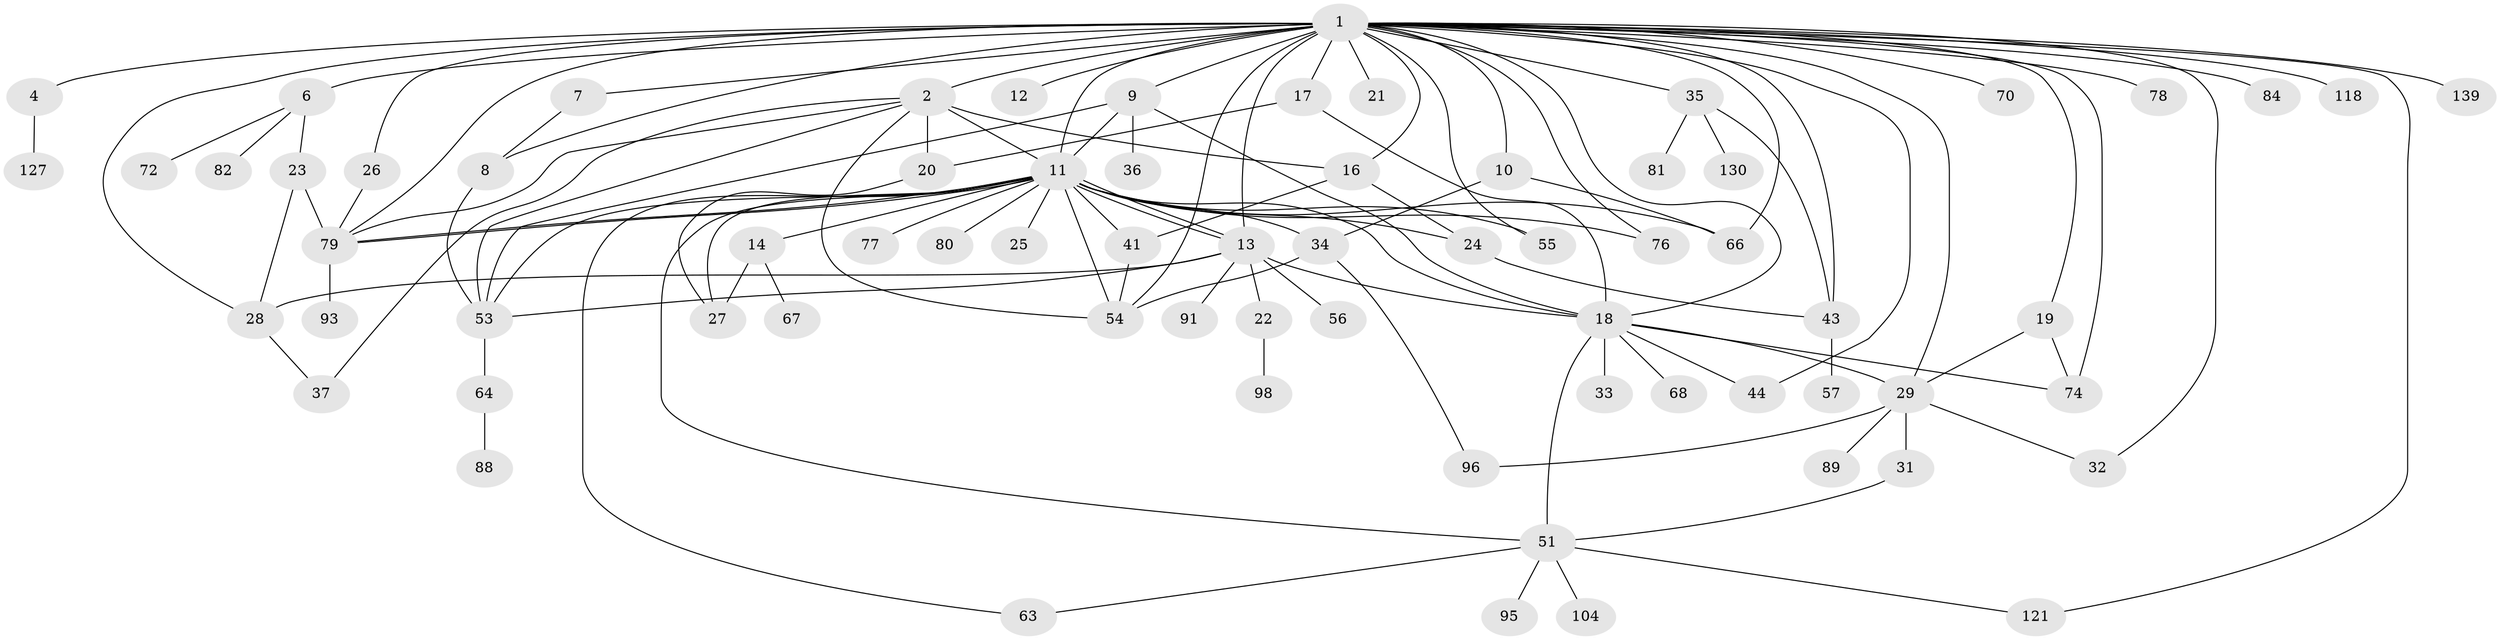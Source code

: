 // original degree distribution, {7: 0.02097902097902098, 15: 0.006993006993006993, 30: 0.006993006993006993, 2: 0.1888111888111888, 24: 0.006993006993006993, 6: 0.04195804195804196, 3: 0.11188811188811189, 5: 0.027972027972027972, 22: 0.006993006993006993, 1: 0.4405594405594406, 10: 0.006993006993006993, 8: 0.02097902097902098, 4: 0.09090909090909091, 9: 0.013986013986013986, 11: 0.006993006993006993}
// Generated by graph-tools (version 1.1) at 2025/14/03/09/25 04:14:20]
// undirected, 71 vertices, 119 edges
graph export_dot {
graph [start="1"]
  node [color=gray90,style=filled];
  1 [super="+3"];
  2 [super="+15+58+114+115+128"];
  4;
  6;
  7;
  8 [super="+61"];
  9 [super="+137+42"];
  10 [super="+73"];
  11 [super="+71+39+38"];
  12;
  13 [super="+90+92"];
  14;
  16 [super="+30+119"];
  17 [super="+138+142"];
  18 [super="+60"];
  19 [super="+125"];
  20;
  21;
  22;
  23;
  24;
  25;
  26;
  27 [super="+105"];
  28;
  29;
  31 [super="+47"];
  32;
  33;
  34;
  35;
  36;
  37;
  41 [super="+49"];
  43;
  44;
  51;
  53 [super="+141"];
  54 [super="+87"];
  55;
  56;
  57;
  63;
  64;
  66 [super="+83+108"];
  67;
  68;
  70;
  72;
  74 [super="+135+109"];
  76;
  77;
  78;
  79 [super="+111"];
  80;
  81;
  82;
  84;
  88;
  89;
  91 [super="+131"];
  93 [super="+117"];
  95;
  96 [super="+97"];
  98;
  104;
  118;
  121;
  127;
  130;
  139;
  1 -- 2 [weight=3];
  1 -- 26;
  1 -- 118;
  1 -- 139;
  1 -- 4;
  1 -- 6 [weight=3];
  1 -- 7;
  1 -- 8;
  1 -- 9;
  1 -- 10;
  1 -- 11 [weight=7];
  1 -- 12;
  1 -- 13 [weight=3];
  1 -- 16 [weight=4];
  1 -- 17;
  1 -- 18;
  1 -- 19;
  1 -- 21;
  1 -- 28 [weight=2];
  1 -- 29;
  1 -- 32;
  1 -- 35;
  1 -- 43;
  1 -- 44 [weight=2];
  1 -- 55;
  1 -- 66 [weight=3];
  1 -- 70;
  1 -- 74 [weight=2];
  1 -- 76;
  1 -- 78;
  1 -- 79;
  1 -- 84;
  1 -- 121;
  1 -- 54;
  2 -- 16;
  2 -- 20;
  2 -- 37;
  2 -- 53 [weight=2];
  2 -- 79;
  2 -- 54;
  2 -- 11;
  4 -- 127;
  6 -- 23;
  6 -- 72;
  6 -- 82;
  7 -- 8;
  8 -- 53;
  9 -- 36;
  9 -- 53;
  9 -- 18;
  9 -- 11;
  10 -- 34;
  10 -- 66;
  11 -- 13 [weight=2];
  11 -- 13;
  11 -- 14;
  11 -- 18 [weight=3];
  11 -- 24;
  11 -- 25;
  11 -- 63;
  11 -- 66;
  11 -- 77;
  11 -- 79 [weight=2];
  11 -- 79;
  11 -- 27;
  11 -- 34;
  11 -- 54;
  11 -- 55;
  11 -- 41;
  11 -- 76;
  11 -- 80;
  11 -- 51;
  11 -- 53;
  13 -- 22;
  13 -- 28;
  13 -- 56;
  13 -- 91;
  13 -- 18;
  13 -- 53;
  14 -- 27;
  14 -- 67;
  16 -- 41;
  16 -- 24;
  17 -- 20;
  17 -- 18;
  18 -- 29 [weight=2];
  18 -- 33;
  18 -- 51;
  18 -- 68;
  18 -- 74;
  18 -- 44;
  19 -- 29;
  19 -- 74;
  20 -- 27;
  22 -- 98;
  23 -- 28;
  23 -- 79;
  24 -- 43;
  26 -- 79;
  28 -- 37;
  29 -- 31;
  29 -- 32;
  29 -- 89;
  29 -- 96;
  31 -- 51;
  34 -- 54;
  34 -- 96;
  35 -- 43;
  35 -- 81;
  35 -- 130;
  41 -- 54;
  43 -- 57;
  51 -- 63;
  51 -- 95;
  51 -- 104;
  51 -- 121;
  53 -- 64;
  64 -- 88;
  79 -- 93;
}

